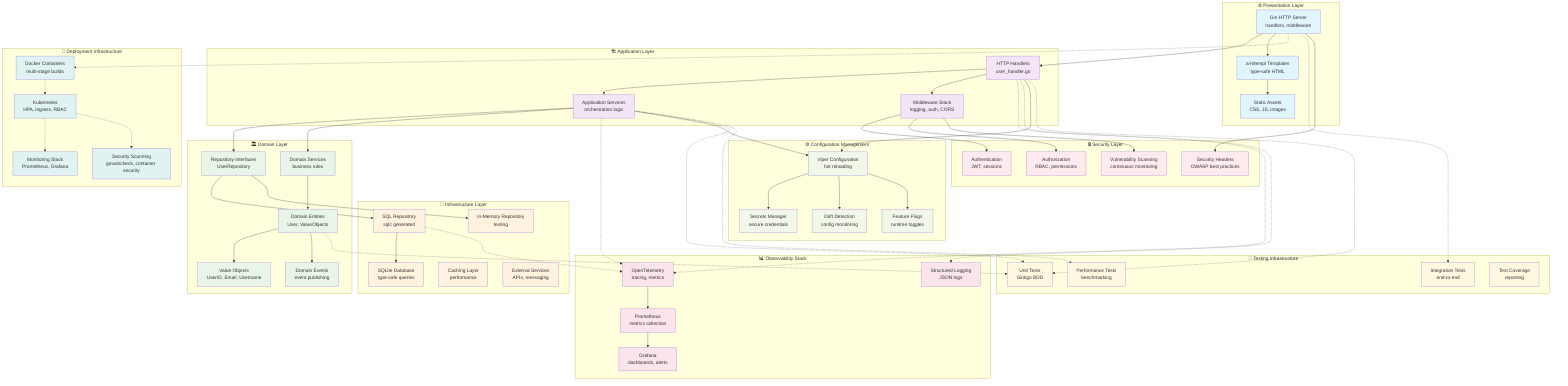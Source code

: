 graph TB
    subgraph "🌐 Presentation Layer"
        API[Gin HTTP Server<br/>handlers, middleware]
        TEMPL[a-h/templ Templates<br/>type-safe HTML]
        STATIC[Static Assets<br/>CSS, JS, images]
    end

    subgraph "🏗️ Application Layer"
        HANDLERS[HTTP Handlers<br/>user_handler.go]
        MIDDLEWARE[Middleware Stack<br/>logging, auth, CORS]
        SERVICES[Application Services<br/>orchestration logic]
    end

    subgraph "🏛️ Domain Layer"
        ENTITIES[Domain Entities<br/>User, ValueObjects]
        REPOS[Repository Interfaces<br/>UserRepository]
        DOMAIN_SERVICES[Domain Services<br/>business rules]
        EVENTS[Domain Events<br/>event publishing]
        VALUES[Value Objects<br/>UserID, Email, Username]
    end

    subgraph "🔧 Infrastructure Layer"
        SQL_REPO[SQL Repository<br/>sqlc generated]
        MEMORY_REPO[In-Memory Repository<br/>testing]
        DB[SQLite Database<br/>type-safe queries]
        CACHE[Caching Layer<br/>performance]
        EXTERNAL[External Services<br/>APIs, messaging]
    end

    subgraph "📊 Observability Stack"
        OTEL[OpenTelemetry<br/>tracing, metrics]
        PROM[Prometheus<br/>metrics collection]
        GRAFANA[Grafana<br/>dashboards, alerts]
        LOGS[Structured Logging<br/>JSON logs]
    end

    subgraph "⚙️ Configuration Management"
        CONFIG[Viper Configuration<br/>hot reloading]
        SECRETS[Secrets Manager<br/>secure credentials]
        DRIFT[Drift Detection<br/>config monitoring]
        FEATURES[Feature Flags<br/>runtime toggles]
    end

    subgraph "🚀 Deployment Infrastructure"
        DOCKER[Docker Containers<br/>multi-stage builds]
        K8S[Kubernetes<br/>HPA, ingress, RBAC]
        MONITORING[Monitoring Stack<br/>Prometheus, Grafana]
        SECURITY[Security Scanning<br/>govulncheck, container security]
    end

    subgraph "🧪 Testing Infrastructure"
        UNIT[Unit Tests<br/>Ginkgo BDD]
        INTEGRATION[Integration Tests<br/>end-to-end]
        BENCHMARK[Performance Tests<br/>benchmarking]
        COVERAGE[Test Coverage<br/>reporting]
    end

    subgraph "🔒 Security Layer"
        AUTH[Authentication<br/>JWT, sessions]
        AUTHZ[Authorization<br/>RBAC, permissions]
        VULNSCAN[Vulnerability Scanning<br/>continuous monitoring]
        HEADERS[Security Headers<br/>OWASP best practices]
    end

    %% Flow connections
    API --> HANDLERS
    HANDLERS --> SERVICES
    SERVICES --> REPOS
    REPOS --> SQL_REPO
    REPOS --> MEMORY_REPO
    SQL_REPO --> DB
    
    HANDLERS --> MIDDLEWARE
    MIDDLEWARE --> AUTH
    MIDDLEWARE --> AUTHZ
    
    SERVICES --> DOMAIN_SERVICES
    DOMAIN_SERVICES --> ENTITIES
    ENTITIES --> VALUES
    ENTITIES --> EVENTS
    
    API --> TEMPL
    TEMPL --> STATIC
    
    %% Observability connections
    HANDLERS -.-> OTEL
    SERVICES -.-> OTEL  
    SQL_REPO -.-> OTEL
    OTEL --> PROM
    PROM --> GRAFANA
    HANDLERS -.-> LOGS
    
    %% Configuration connections
    HANDLERS --> CONFIG
    SERVICES --> CONFIG
    CONFIG --> SECRETS
    CONFIG --> DRIFT
    CONFIG --> FEATURES
    
    %% Infrastructure connections
    API -.-> DOCKER
    DOCKER -.-> K8S
    K8S -.-> MONITORING
    K8S -.-> SECURITY
    
    %% Testing connections
    HANDLERS -.-> UNIT
    SERVICES -.-> UNIT
    ENTITIES -.-> UNIT
    API -.-> INTEGRATION
    SERVICES -.-> BENCHMARK
    
    %% Security connections
    API --> HEADERS
    MIDDLEWARE --> VULNSCAN
    
    %% Styling
    classDef presentation fill:#e1f5fe
    classDef application fill:#f3e5f5  
    classDef domain fill:#e8f5e8
    classDef infrastructure fill:#fff3e0
    classDef observability fill:#fce4ec
    classDef config fill:#f1f8e9
    classDef deployment fill:#e0f2f1
    classDef testing fill:#fff8e1
    classDef security fill:#ffebee
    
    class API,TEMPL,STATIC presentation
    class HANDLERS,MIDDLEWARE,SERVICES application
    class ENTITIES,REPOS,DOMAIN_SERVICES,EVENTS,VALUES domain
    class SQL_REPO,MEMORY_REPO,DB,CACHE,EXTERNAL infrastructure
    class OTEL,PROM,GRAFANA,LOGS observability
    class CONFIG,SECRETS,DRIFT,FEATURES config
    class DOCKER,K8S,MONITORING,SECURITY deployment
    class UNIT,INTEGRATION,BENCHMARK,COVERAGE testing
    class AUTH,AUTHZ,VULNSCAN,HEADERS security
